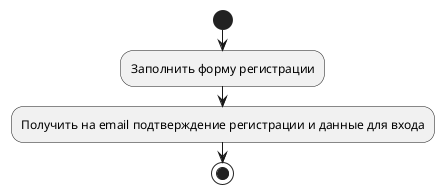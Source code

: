 @startuml SignUp
|Пользователь|
start
:Заполнить форму регистрации;
:Получить на email подтверждение регистрации и данные для входа;
stop
@enduml
